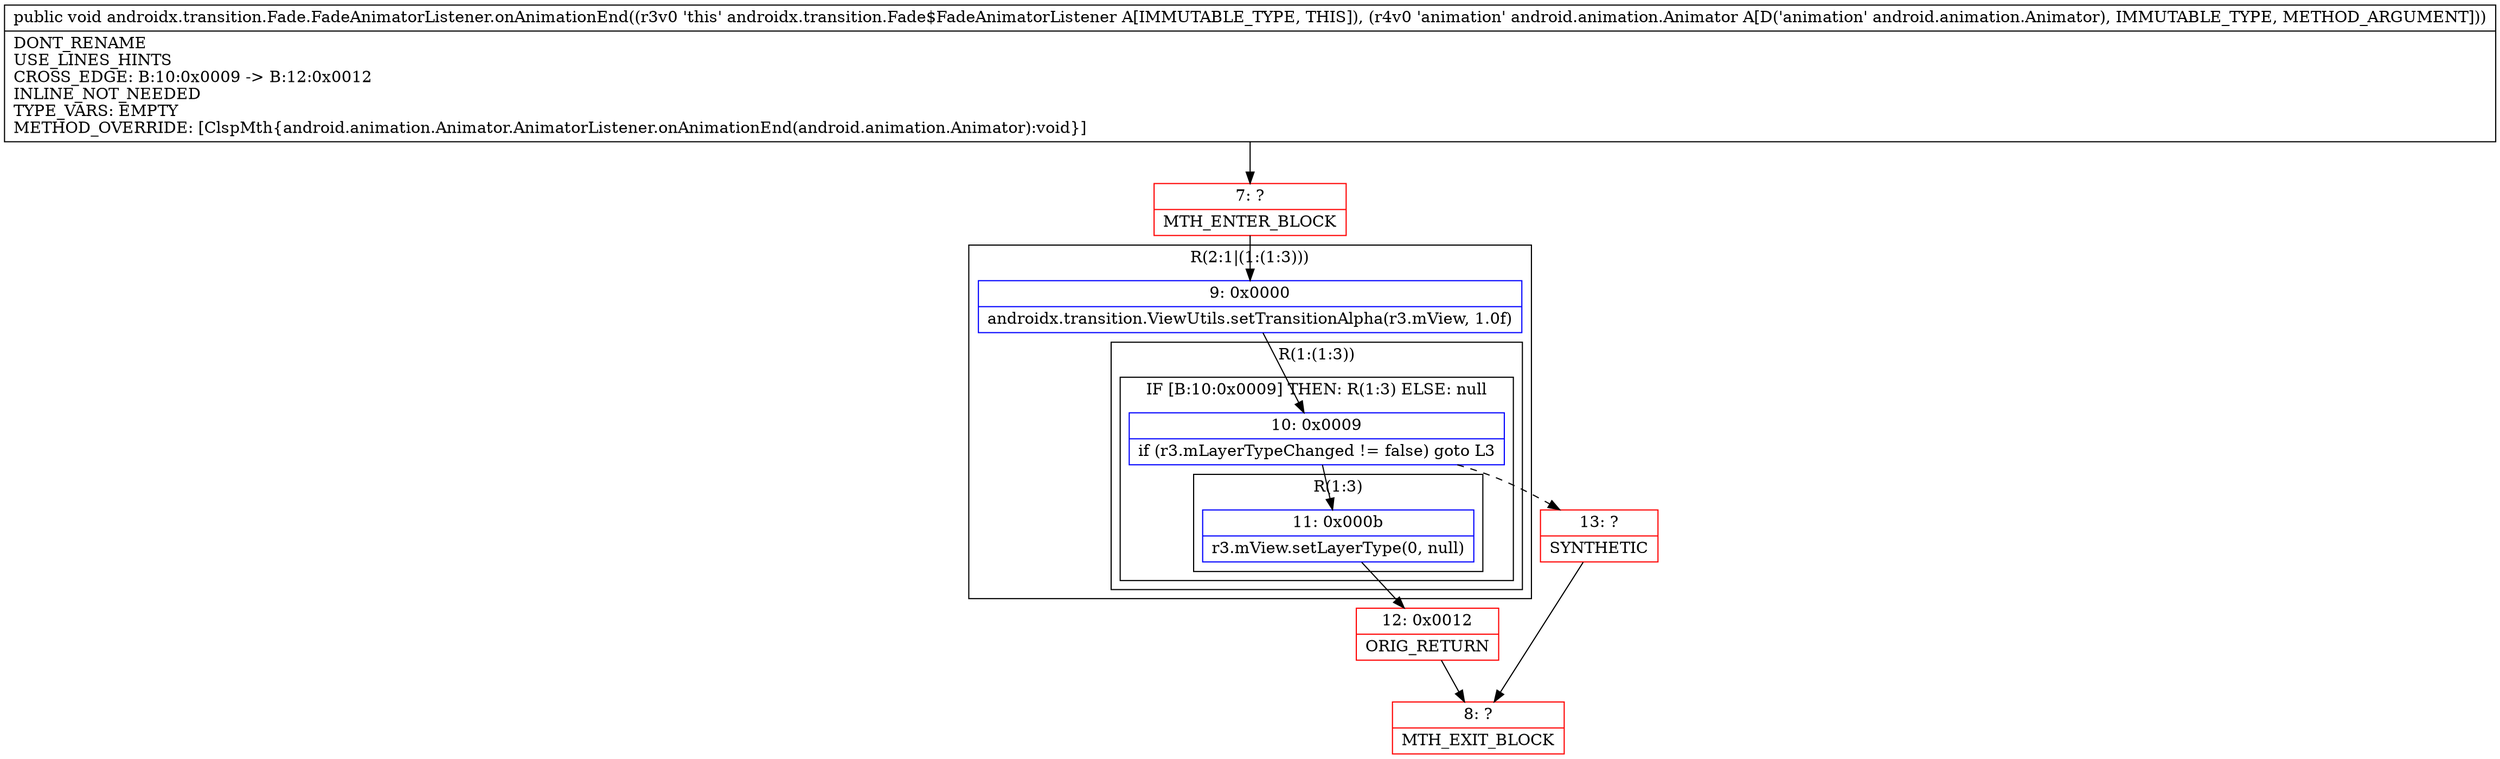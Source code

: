 digraph "CFG forandroidx.transition.Fade.FadeAnimatorListener.onAnimationEnd(Landroid\/animation\/Animator;)V" {
subgraph cluster_Region_1974455421 {
label = "R(2:1|(1:(1:3)))";
node [shape=record,color=blue];
Node_9 [shape=record,label="{9\:\ 0x0000|androidx.transition.ViewUtils.setTransitionAlpha(r3.mView, 1.0f)\l}"];
subgraph cluster_Region_1536001012 {
label = "R(1:(1:3))";
node [shape=record,color=blue];
subgraph cluster_IfRegion_306045976 {
label = "IF [B:10:0x0009] THEN: R(1:3) ELSE: null";
node [shape=record,color=blue];
Node_10 [shape=record,label="{10\:\ 0x0009|if (r3.mLayerTypeChanged != false) goto L3\l}"];
subgraph cluster_Region_1146692640 {
label = "R(1:3)";
node [shape=record,color=blue];
Node_11 [shape=record,label="{11\:\ 0x000b|r3.mView.setLayerType(0, null)\l}"];
}
}
}
}
Node_7 [shape=record,color=red,label="{7\:\ ?|MTH_ENTER_BLOCK\l}"];
Node_12 [shape=record,color=red,label="{12\:\ 0x0012|ORIG_RETURN\l}"];
Node_8 [shape=record,color=red,label="{8\:\ ?|MTH_EXIT_BLOCK\l}"];
Node_13 [shape=record,color=red,label="{13\:\ ?|SYNTHETIC\l}"];
MethodNode[shape=record,label="{public void androidx.transition.Fade.FadeAnimatorListener.onAnimationEnd((r3v0 'this' androidx.transition.Fade$FadeAnimatorListener A[IMMUTABLE_TYPE, THIS]), (r4v0 'animation' android.animation.Animator A[D('animation' android.animation.Animator), IMMUTABLE_TYPE, METHOD_ARGUMENT]))  | DONT_RENAME\lUSE_LINES_HINTS\lCROSS_EDGE: B:10:0x0009 \-\> B:12:0x0012\lINLINE_NOT_NEEDED\lTYPE_VARS: EMPTY\lMETHOD_OVERRIDE: [ClspMth\{android.animation.Animator.AnimatorListener.onAnimationEnd(android.animation.Animator):void\}]\l}"];
MethodNode -> Node_7;Node_9 -> Node_10;
Node_10 -> Node_11;
Node_10 -> Node_13[style=dashed];
Node_11 -> Node_12;
Node_7 -> Node_9;
Node_12 -> Node_8;
Node_13 -> Node_8;
}

